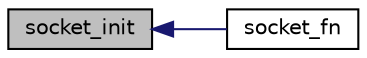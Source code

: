 digraph "socket_init"
{
  edge [fontname="Helvetica",fontsize="10",labelfontname="Helvetica",labelfontsize="10"];
  node [fontname="Helvetica",fontsize="10",shape=record];
  rankdir="LR";
  Node4 [label="socket_init",height=0.2,width=0.4,color="black", fillcolor="grey75", style="filled", fontcolor="black"];
  Node4 -> Node5 [dir="back",color="midnightblue",fontsize="10",style="solid"];
  Node5 [label="socket_fn",height=0.2,width=0.4,color="black", fillcolor="white", style="filled",URL="$socket_8h.html#aa92c508deb9f9da37d03c119f834f0d9",tooltip="Entry point for remote socket thread. "];
}
